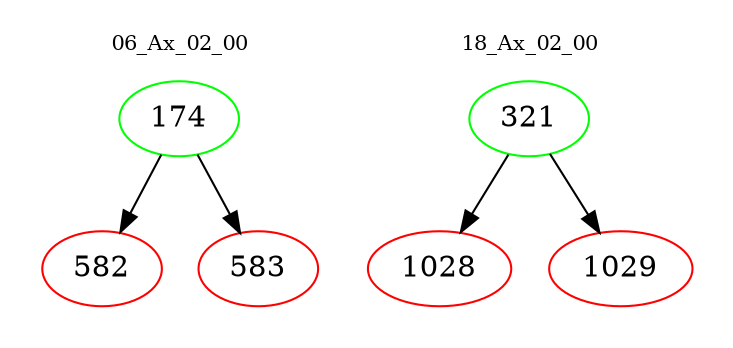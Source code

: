 digraph{
subgraph cluster_0 {
color = white
label = "06_Ax_02_00";
fontsize=10;
T0_174 [label="174", color="green"]
T0_174 -> T0_582 [color="black"]
T0_582 [label="582", color="red"]
T0_174 -> T0_583 [color="black"]
T0_583 [label="583", color="red"]
}
subgraph cluster_1 {
color = white
label = "18_Ax_02_00";
fontsize=10;
T1_321 [label="321", color="green"]
T1_321 -> T1_1028 [color="black"]
T1_1028 [label="1028", color="red"]
T1_321 -> T1_1029 [color="black"]
T1_1029 [label="1029", color="red"]
}
}
